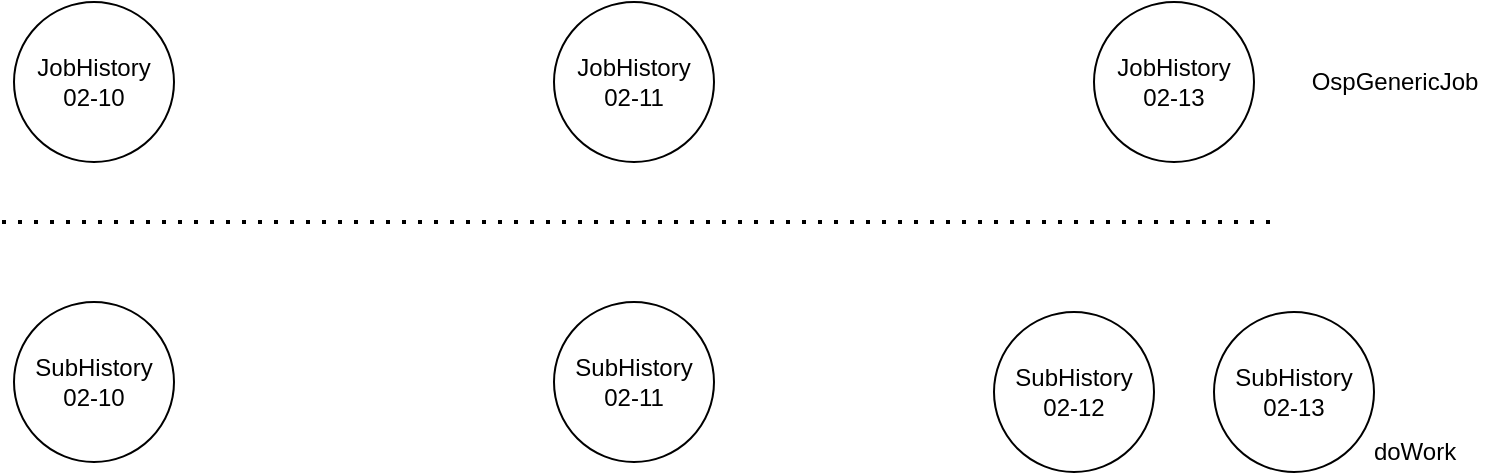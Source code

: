 <mxfile version="16.5.6" type="github">
  <diagram id="vuYvmgYbJ-c0nTtxZ2DZ" name="Page-1">
    <mxGraphModel dx="2062" dy="1122" grid="1" gridSize="10" guides="1" tooltips="1" connect="1" arrows="1" fold="1" page="1" pageScale="1" pageWidth="850" pageHeight="1100" math="0" shadow="0">
      <root>
        <mxCell id="0" />
        <mxCell id="1" parent="0" />
        <mxCell id="T2gHljznmlCYLtyOfOVh-1" value="JobHistory&lt;br&gt;02-10" style="ellipse;whiteSpace=wrap;html=1;aspect=fixed;" vertex="1" parent="1">
          <mxGeometry x="90" y="330" width="80" height="80" as="geometry" />
        </mxCell>
        <mxCell id="T2gHljznmlCYLtyOfOVh-2" value="JobHistory&lt;br&gt;02-11" style="ellipse;whiteSpace=wrap;html=1;aspect=fixed;" vertex="1" parent="1">
          <mxGeometry x="360" y="330" width="80" height="80" as="geometry" />
        </mxCell>
        <mxCell id="T2gHljznmlCYLtyOfOVh-3" value="" style="endArrow=none;dashed=1;html=1;dashPattern=1 3;strokeWidth=2;rounded=0;" edge="1" parent="1">
          <mxGeometry width="50" height="50" relative="1" as="geometry">
            <mxPoint x="84" y="440" as="sourcePoint" />
            <mxPoint x="724" y="440" as="targetPoint" />
          </mxGeometry>
        </mxCell>
        <mxCell id="T2gHljznmlCYLtyOfOVh-4" value="JobHistory&lt;br&gt;02-13" style="ellipse;whiteSpace=wrap;html=1;aspect=fixed;" vertex="1" parent="1">
          <mxGeometry x="630" y="330" width="80" height="80" as="geometry" />
        </mxCell>
        <mxCell id="T2gHljznmlCYLtyOfOVh-9" value="OspGenericJob" style="text;html=1;align=center;verticalAlign=middle;resizable=0;points=[];autosize=1;strokeColor=none;fillColor=none;" vertex="1" parent="1">
          <mxGeometry x="730" y="360" width="100" height="20" as="geometry" />
        </mxCell>
        <mxCell id="T2gHljznmlCYLtyOfOVh-10" value="doWork" style="text;html=1;align=center;verticalAlign=middle;resizable=0;points=[];autosize=1;strokeColor=none;fillColor=none;" vertex="1" parent="1">
          <mxGeometry x="760" y="545" width="60" height="20" as="geometry" />
        </mxCell>
        <mxCell id="T2gHljznmlCYLtyOfOVh-11" value="SubHistory&lt;br&gt;02-10" style="ellipse;whiteSpace=wrap;html=1;aspect=fixed;" vertex="1" parent="1">
          <mxGeometry x="90" y="480" width="80" height="80" as="geometry" />
        </mxCell>
        <mxCell id="T2gHljznmlCYLtyOfOVh-12" value="SubHistory&lt;br&gt;02-11" style="ellipse;whiteSpace=wrap;html=1;aspect=fixed;" vertex="1" parent="1">
          <mxGeometry x="360" y="480" width="80" height="80" as="geometry" />
        </mxCell>
        <mxCell id="T2gHljznmlCYLtyOfOVh-13" value="SubHistory&lt;br&gt;02-12" style="ellipse;whiteSpace=wrap;html=1;aspect=fixed;" vertex="1" parent="1">
          <mxGeometry x="580" y="485" width="80" height="80" as="geometry" />
        </mxCell>
        <mxCell id="T2gHljznmlCYLtyOfOVh-14" value="SubHistory&lt;br&gt;02-13" style="ellipse;whiteSpace=wrap;html=1;aspect=fixed;" vertex="1" parent="1">
          <mxGeometry x="690" y="485" width="80" height="80" as="geometry" />
        </mxCell>
      </root>
    </mxGraphModel>
  </diagram>
</mxfile>
